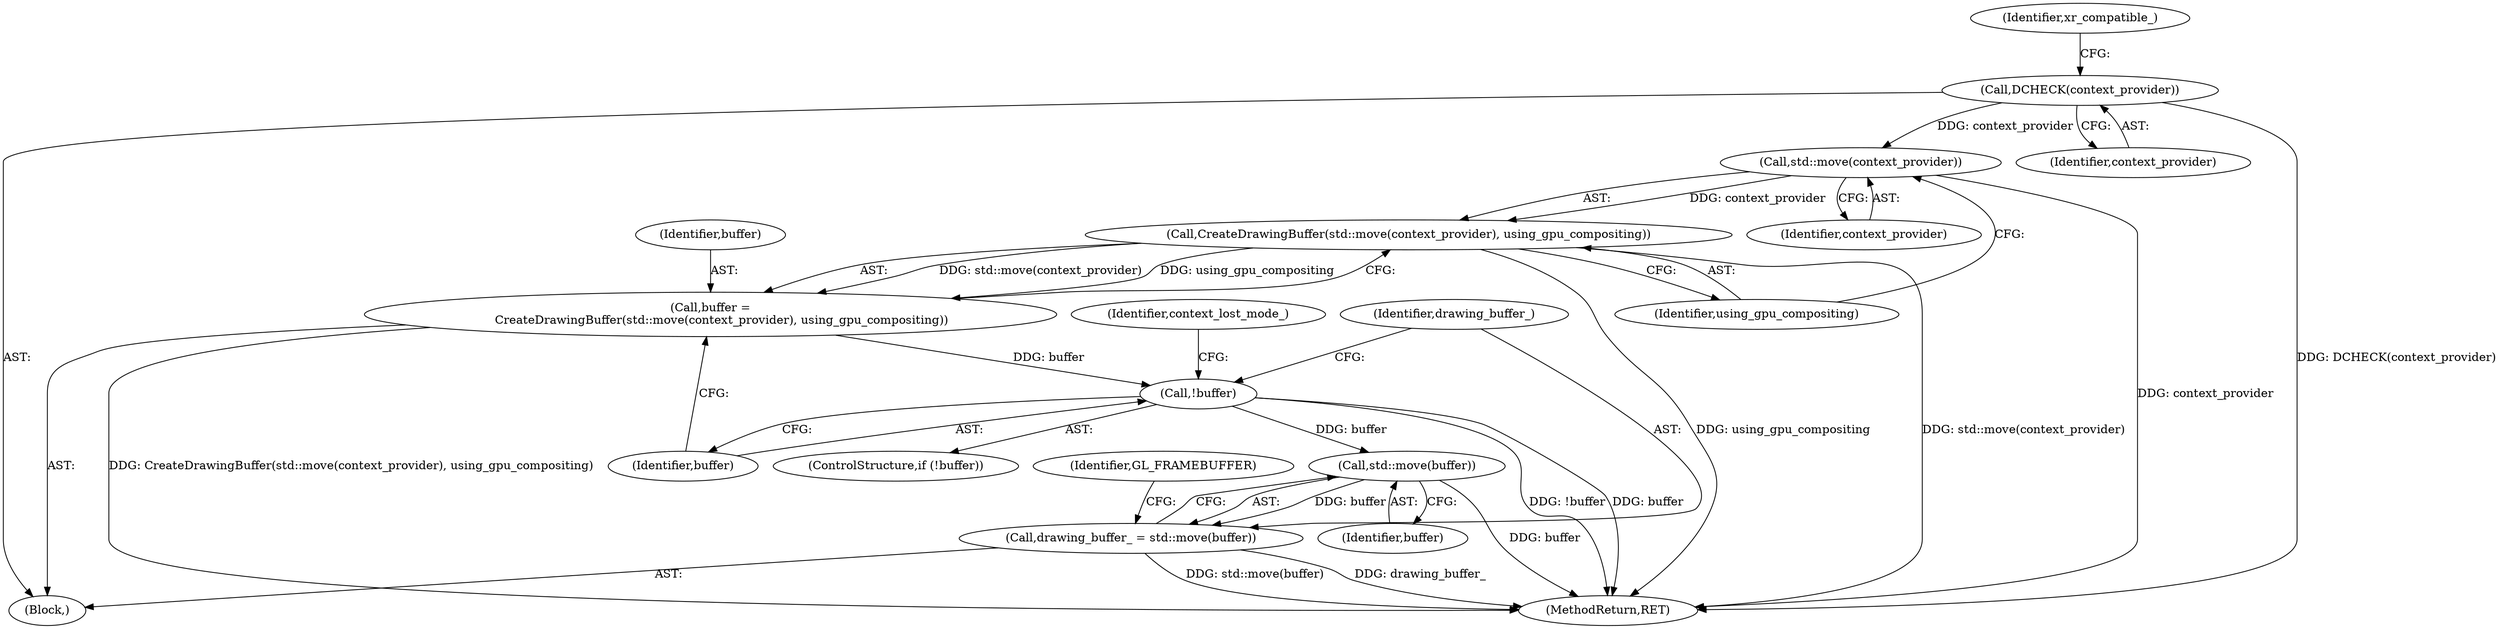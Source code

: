 digraph "0_Chrome_a4150b688a754d3d10d2ca385155b1c95d77d6ae_7@API" {
"1000130" [label="(Call,std::move(context_provider))"];
"1000103" [label="(Call,DCHECK(context_provider))"];
"1000129" [label="(Call,CreateDrawingBuffer(std::move(context_provider), using_gpu_compositing))"];
"1000127" [label="(Call,buffer =\n      CreateDrawingBuffer(std::move(context_provider), using_gpu_compositing))"];
"1000134" [label="(Call,!buffer)"];
"1000143" [label="(Call,std::move(buffer))"];
"1000141" [label="(Call,drawing_buffer_ = std::move(buffer))"];
"1000102" [label="(Block,)"];
"1000133" [label="(ControlStructure,if (!buffer))"];
"1000103" [label="(Call,DCHECK(context_provider))"];
"1000131" [label="(Identifier,context_provider)"];
"1000104" [label="(Identifier,context_provider)"];
"1000194" [label="(MethodReturn,RET)"];
"1000106" [label="(Identifier,xr_compatible_)"];
"1000128" [label="(Identifier,buffer)"];
"1000134" [label="(Call,!buffer)"];
"1000129" [label="(Call,CreateDrawingBuffer(std::move(context_provider), using_gpu_compositing))"];
"1000138" [label="(Identifier,context_lost_mode_)"];
"1000146" [label="(Identifier,GL_FRAMEBUFFER)"];
"1000135" [label="(Identifier,buffer)"];
"1000141" [label="(Call,drawing_buffer_ = std::move(buffer))"];
"1000130" [label="(Call,std::move(context_provider))"];
"1000127" [label="(Call,buffer =\n      CreateDrawingBuffer(std::move(context_provider), using_gpu_compositing))"];
"1000144" [label="(Identifier,buffer)"];
"1000143" [label="(Call,std::move(buffer))"];
"1000142" [label="(Identifier,drawing_buffer_)"];
"1000132" [label="(Identifier,using_gpu_compositing)"];
"1000130" -> "1000129"  [label="AST: "];
"1000130" -> "1000131"  [label="CFG: "];
"1000131" -> "1000130"  [label="AST: "];
"1000132" -> "1000130"  [label="CFG: "];
"1000130" -> "1000194"  [label="DDG: context_provider"];
"1000130" -> "1000129"  [label="DDG: context_provider"];
"1000103" -> "1000130"  [label="DDG: context_provider"];
"1000103" -> "1000102"  [label="AST: "];
"1000103" -> "1000104"  [label="CFG: "];
"1000104" -> "1000103"  [label="AST: "];
"1000106" -> "1000103"  [label="CFG: "];
"1000103" -> "1000194"  [label="DDG: DCHECK(context_provider)"];
"1000129" -> "1000127"  [label="AST: "];
"1000129" -> "1000132"  [label="CFG: "];
"1000132" -> "1000129"  [label="AST: "];
"1000127" -> "1000129"  [label="CFG: "];
"1000129" -> "1000194"  [label="DDG: std::move(context_provider)"];
"1000129" -> "1000194"  [label="DDG: using_gpu_compositing"];
"1000129" -> "1000127"  [label="DDG: std::move(context_provider)"];
"1000129" -> "1000127"  [label="DDG: using_gpu_compositing"];
"1000127" -> "1000102"  [label="AST: "];
"1000128" -> "1000127"  [label="AST: "];
"1000135" -> "1000127"  [label="CFG: "];
"1000127" -> "1000194"  [label="DDG: CreateDrawingBuffer(std::move(context_provider), using_gpu_compositing)"];
"1000127" -> "1000134"  [label="DDG: buffer"];
"1000134" -> "1000133"  [label="AST: "];
"1000134" -> "1000135"  [label="CFG: "];
"1000135" -> "1000134"  [label="AST: "];
"1000138" -> "1000134"  [label="CFG: "];
"1000142" -> "1000134"  [label="CFG: "];
"1000134" -> "1000194"  [label="DDG: !buffer"];
"1000134" -> "1000194"  [label="DDG: buffer"];
"1000134" -> "1000143"  [label="DDG: buffer"];
"1000143" -> "1000141"  [label="AST: "];
"1000143" -> "1000144"  [label="CFG: "];
"1000144" -> "1000143"  [label="AST: "];
"1000141" -> "1000143"  [label="CFG: "];
"1000143" -> "1000194"  [label="DDG: buffer"];
"1000143" -> "1000141"  [label="DDG: buffer"];
"1000141" -> "1000102"  [label="AST: "];
"1000142" -> "1000141"  [label="AST: "];
"1000146" -> "1000141"  [label="CFG: "];
"1000141" -> "1000194"  [label="DDG: drawing_buffer_"];
"1000141" -> "1000194"  [label="DDG: std::move(buffer)"];
}
